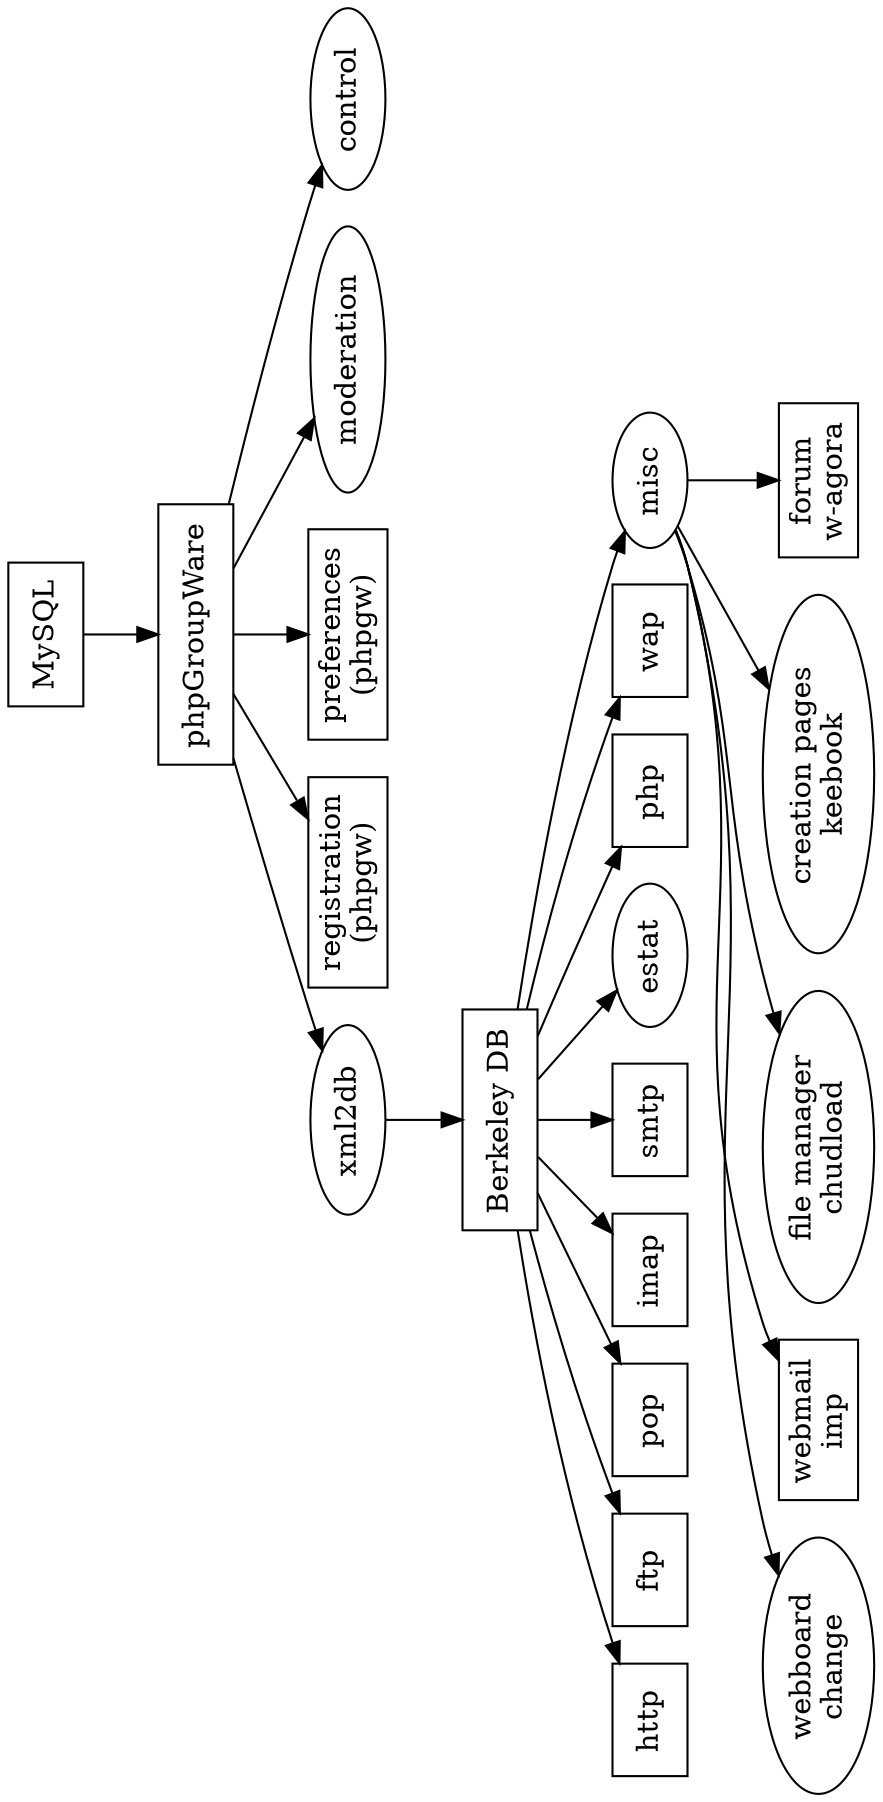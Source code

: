 // -*- mode: c -*-

digraph packages {
  rotate=90;
  ratio=compress;

  "MySQL" -> "phpGroupWare" [weight=100];

  "phpGroupWare" -> "xml2db";
  "xml2db" -> "Berkeley DB";

"phpGroupWare" -> {
  "registration\n(phpgw)";
  "preferences\n(phpgw)";
  "moderation";
  "control";
}

 "Berkeley DB" -> {
   "http";
   "ftp";
   "pop";
   "imap";
   "smtp";
   "estat";
   "php";
   "wap";
   "misc";
 }

 "misc" -> {
   "webboard\nchange";
   "webmail\nimp";
   "file manager\nchudload";
   "creation pages\nkeebook";
 }

 misc -> "forum\nw-agora" [weight=100];


phpGroupWare [shape=box];
"registration\n(phpgw)" [shape=box];
"preferences\n(phpgw)" [shape=box];
MySQL [shape=box];
"Berkeley DB" [shape=box];
"webmail\nimp" [shape=box];

http [shape=box];
ftp [shape=box];
pop [shape=box];
imap [shape=box];
smtp [shape=box];
php [shape=box];
wap [shape=box];
"forum\nw-agora" [shape=box];
}
